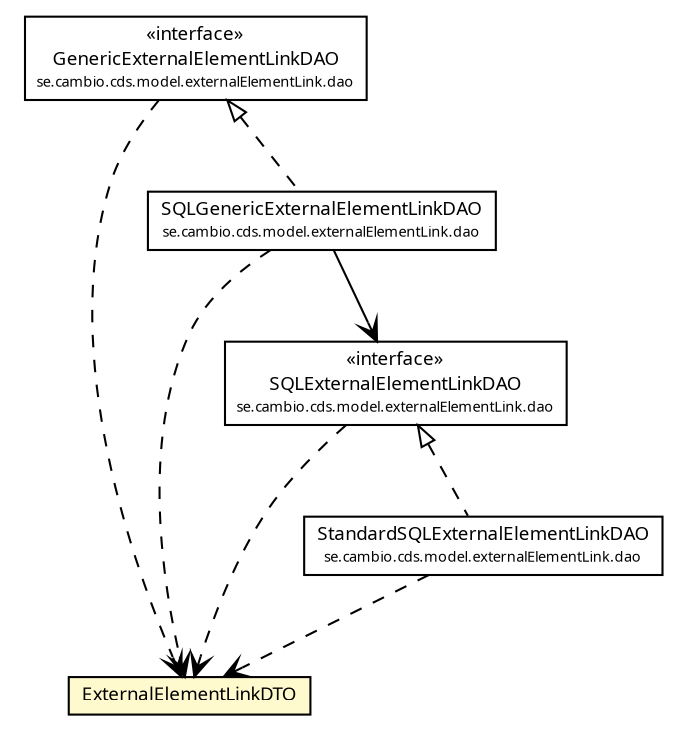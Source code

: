 #!/usr/local/bin/dot
#
# Class diagram 
# Generated by UMLGraph version R5_6 (http://www.umlgraph.org/)
#

digraph G {
	edge [fontname="Trebuchet MS",fontsize=10,labelfontname="Trebuchet MS",labelfontsize=10];
	node [fontname="Trebuchet MS",fontsize=10,shape=plaintext];
	nodesep=0.25;
	ranksep=0.5;
	// se.cambio.cds.model.externalElementLink.dto.ExternalElementLinkDTO
	c187955 [label=<<table title="se.cambio.cds.model.externalElementLink.dto.ExternalElementLinkDTO" border="0" cellborder="1" cellspacing="0" cellpadding="2" port="p" bgcolor="lemonChiffon" href="./ExternalElementLinkDTO.html">
		<tr><td><table border="0" cellspacing="0" cellpadding="1">
<tr><td align="center" balign="center"><font face="Trebuchet MS"> ExternalElementLinkDTO </font></td></tr>
		</table></td></tr>
		</table>>, URL="./ExternalElementLinkDTO.html", fontname="Trebuchet MS", fontcolor="black", fontsize=9.0];
	// se.cambio.cds.model.externalElementLink.dao.StandardSQLExternalElementLinkDAO
	c188022 [label=<<table title="se.cambio.cds.model.externalElementLink.dao.StandardSQLExternalElementLinkDAO" border="0" cellborder="1" cellspacing="0" cellpadding="2" port="p" href="../dao/StandardSQLExternalElementLinkDAO.html">
		<tr><td><table border="0" cellspacing="0" cellpadding="1">
<tr><td align="center" balign="center"><font face="Trebuchet MS"> StandardSQLExternalElementLinkDAO </font></td></tr>
<tr><td align="center" balign="center"><font face="Trebuchet MS" point-size="7.0"> se.cambio.cds.model.externalElementLink.dao </font></td></tr>
		</table></td></tr>
		</table>>, URL="../dao/StandardSQLExternalElementLinkDAO.html", fontname="Trebuchet MS", fontcolor="black", fontsize=9.0];
	// se.cambio.cds.model.externalElementLink.dao.SQLGenericExternalElementLinkDAO
	c188023 [label=<<table title="se.cambio.cds.model.externalElementLink.dao.SQLGenericExternalElementLinkDAO" border="0" cellborder="1" cellspacing="0" cellpadding="2" port="p" href="../dao/SQLGenericExternalElementLinkDAO.html">
		<tr><td><table border="0" cellspacing="0" cellpadding="1">
<tr><td align="center" balign="center"><font face="Trebuchet MS"> SQLGenericExternalElementLinkDAO </font></td></tr>
<tr><td align="center" balign="center"><font face="Trebuchet MS" point-size="7.0"> se.cambio.cds.model.externalElementLink.dao </font></td></tr>
		</table></td></tr>
		</table>>, URL="../dao/SQLGenericExternalElementLinkDAO.html", fontname="Trebuchet MS", fontcolor="black", fontsize=9.0];
	// se.cambio.cds.model.externalElementLink.dao.SQLExternalElementLinkDAO
	c188025 [label=<<table title="se.cambio.cds.model.externalElementLink.dao.SQLExternalElementLinkDAO" border="0" cellborder="1" cellspacing="0" cellpadding="2" port="p" href="../dao/SQLExternalElementLinkDAO.html">
		<tr><td><table border="0" cellspacing="0" cellpadding="1">
<tr><td align="center" balign="center"> &#171;interface&#187; </td></tr>
<tr><td align="center" balign="center"><font face="Trebuchet MS"> SQLExternalElementLinkDAO </font></td></tr>
<tr><td align="center" balign="center"><font face="Trebuchet MS" point-size="7.0"> se.cambio.cds.model.externalElementLink.dao </font></td></tr>
		</table></td></tr>
		</table>>, URL="../dao/SQLExternalElementLinkDAO.html", fontname="Trebuchet MS", fontcolor="black", fontsize=9.0];
	// se.cambio.cds.model.externalElementLink.dao.GenericExternalElementLinkDAO
	c188027 [label=<<table title="se.cambio.cds.model.externalElementLink.dao.GenericExternalElementLinkDAO" border="0" cellborder="1" cellspacing="0" cellpadding="2" port="p" href="../dao/GenericExternalElementLinkDAO.html">
		<tr><td><table border="0" cellspacing="0" cellpadding="1">
<tr><td align="center" balign="center"> &#171;interface&#187; </td></tr>
<tr><td align="center" balign="center"><font face="Trebuchet MS"> GenericExternalElementLinkDAO </font></td></tr>
<tr><td align="center" balign="center"><font face="Trebuchet MS" point-size="7.0"> se.cambio.cds.model.externalElementLink.dao </font></td></tr>
		</table></td></tr>
		</table>>, URL="../dao/GenericExternalElementLinkDAO.html", fontname="Trebuchet MS", fontcolor="black", fontsize=9.0];
	//se.cambio.cds.model.externalElementLink.dao.StandardSQLExternalElementLinkDAO implements se.cambio.cds.model.externalElementLink.dao.SQLExternalElementLinkDAO
	c188025:p -> c188022:p [dir=back,arrowtail=empty,style=dashed];
	//se.cambio.cds.model.externalElementLink.dao.SQLGenericExternalElementLinkDAO implements se.cambio.cds.model.externalElementLink.dao.GenericExternalElementLinkDAO
	c188027:p -> c188023:p [dir=back,arrowtail=empty,style=dashed];
	// se.cambio.cds.model.externalElementLink.dao.SQLGenericExternalElementLinkDAO NAVASSOC se.cambio.cds.model.externalElementLink.dao.SQLExternalElementLinkDAO
	c188023:p -> c188025:p [taillabel="", label="", headlabel="", fontname="Trebuchet MS", fontcolor="black", fontsize=10.0, color="black", arrowhead=open];
	// se.cambio.cds.model.externalElementLink.dao.StandardSQLExternalElementLinkDAO DEPEND se.cambio.cds.model.externalElementLink.dto.ExternalElementLinkDTO
	c188022:p -> c187955:p [taillabel="", label="", headlabel="", fontname="Trebuchet MS", fontcolor="black", fontsize=10.0, color="black", arrowhead=open, style=dashed];
	// se.cambio.cds.model.externalElementLink.dao.SQLGenericExternalElementLinkDAO DEPEND se.cambio.cds.model.externalElementLink.dto.ExternalElementLinkDTO
	c188023:p -> c187955:p [taillabel="", label="", headlabel="", fontname="Trebuchet MS", fontcolor="black", fontsize=10.0, color="black", arrowhead=open, style=dashed];
	// se.cambio.cds.model.externalElementLink.dao.SQLExternalElementLinkDAO DEPEND se.cambio.cds.model.externalElementLink.dto.ExternalElementLinkDTO
	c188025:p -> c187955:p [taillabel="", label="", headlabel="", fontname="Trebuchet MS", fontcolor="black", fontsize=10.0, color="black", arrowhead=open, style=dashed];
	// se.cambio.cds.model.externalElementLink.dao.GenericExternalElementLinkDAO DEPEND se.cambio.cds.model.externalElementLink.dto.ExternalElementLinkDTO
	c188027:p -> c187955:p [taillabel="", label="", headlabel="", fontname="Trebuchet MS", fontcolor="black", fontsize=10.0, color="black", arrowhead=open, style=dashed];
}

